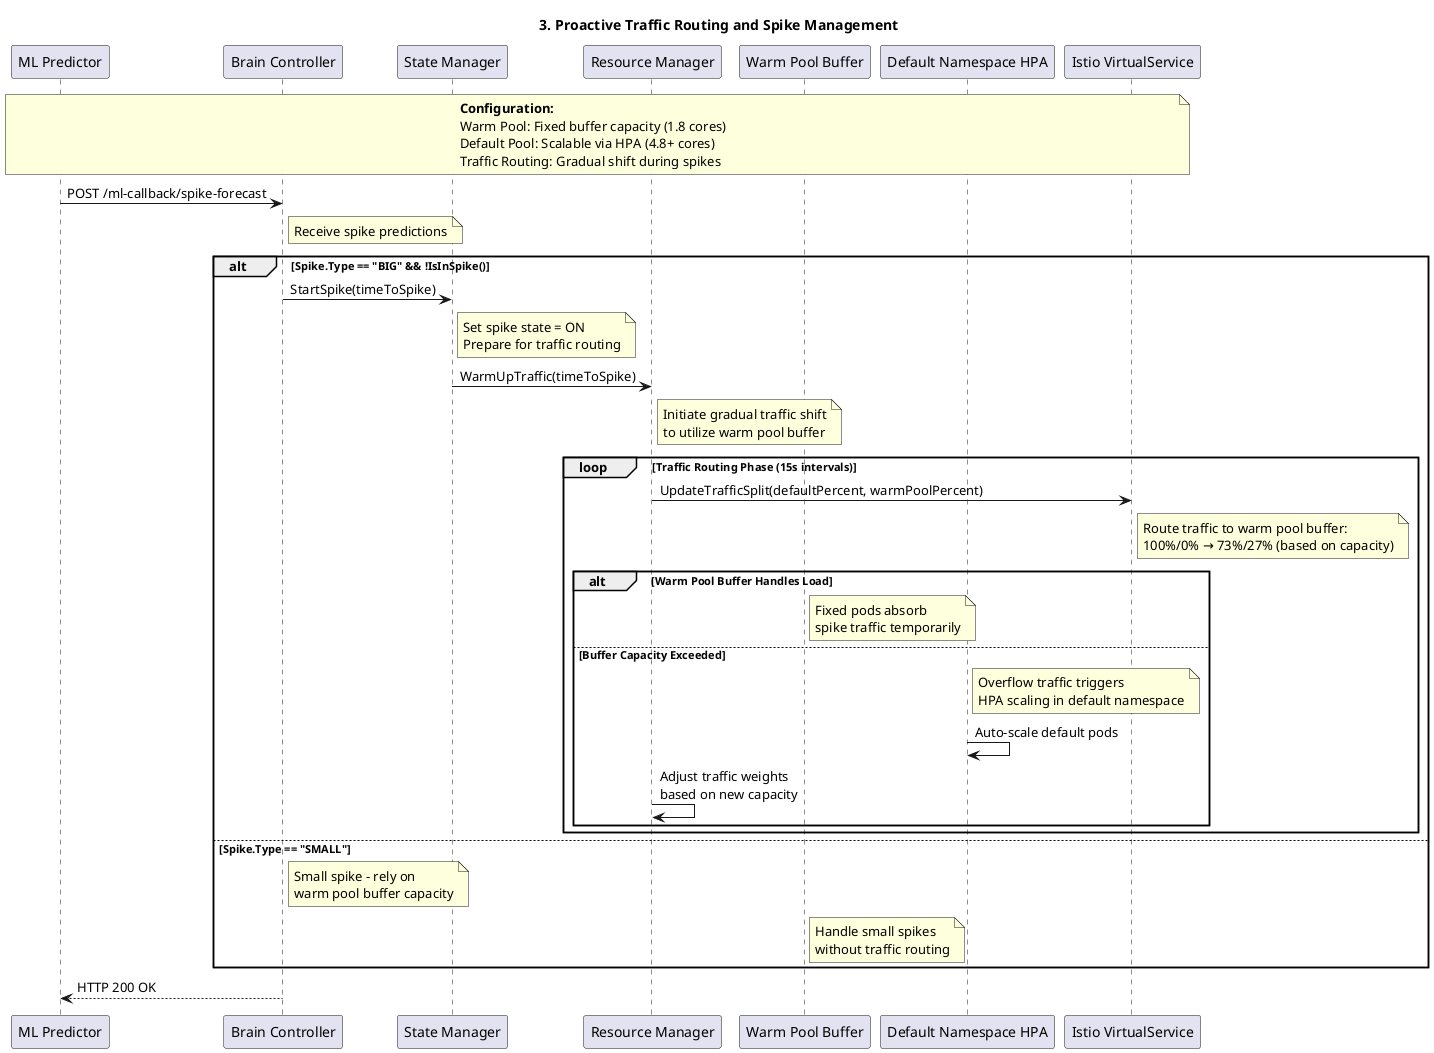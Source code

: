 @startuml
title 3. Proactive Traffic Routing and Spike Management

participant "ML Predictor" as MLPredictor
participant "Brain Controller" as BrainController
participant "State Manager" as StateManager
participant "Resource Manager" as ResourceManager
participant "Warm Pool Buffer" as WarmPoolBuffer
participant "Default Namespace HPA" as DefaultHPA
participant "Istio VirtualService" as VirtualService

note over MLPredictor, VirtualService
  **Configuration:**
  Warm Pool: Fixed buffer capacity (1.8 cores)
  Default Pool: Scalable via HPA (4.8+ cores)
  Traffic Routing: Gradual shift during spikes
end note

MLPredictor -> BrainController: POST /ml-callback/spike-forecast
note right of BrainController: Receive spike predictions

alt Spike.Type == "BIG" && !IsInSpike()
    BrainController -> StateManager: StartSpike(timeToSpike)
    note right of StateManager: Set spike state = ON\nPrepare for traffic routing
    
    StateManager -> ResourceManager: WarmUpTraffic(timeToSpike)
    note right of ResourceManager: Initiate gradual traffic shift\nto utilize warm pool buffer
    
    loop Traffic Routing Phase (15s intervals)
        ResourceManager -> VirtualService: UpdateTrafficSplit(defaultPercent, warmPoolPercent)
        note right of VirtualService: Route traffic to warm pool buffer:\n100%/0% → 73%/27% (based on capacity)
        
        alt Warm Pool Buffer Handles Load
            note right of WarmPoolBuffer: Fixed pods absorb\nspike traffic temporarily
        else Buffer Capacity Exceeded
            note right of DefaultHPA: Overflow traffic triggers\nHPA scaling in default namespace
            DefaultHPA -> DefaultHPA: Auto-scale default pods
            ResourceManager -> ResourceManager: Adjust traffic weights\nbased on new capacity
        end
    end
    
else Spike.Type == "SMALL"
    note right of BrainController: Small spike - rely on\nwarm pool buffer capacity
    note right of WarmPoolBuffer: Handle small spikes\nwithout traffic routing
end

BrainController --> MLPredictor: HTTP 200 OK
@enduml